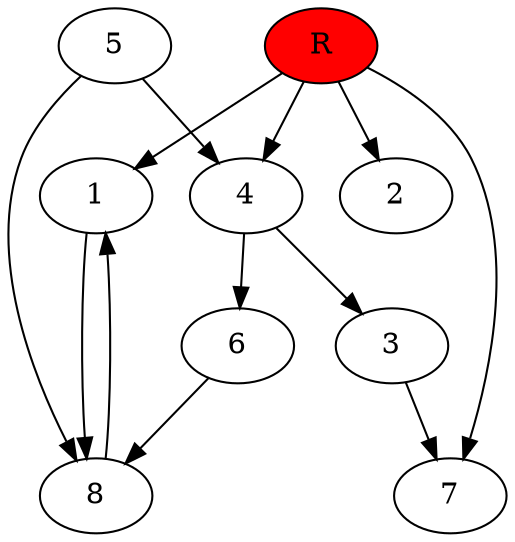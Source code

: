 digraph prb10664 {
	1
	2
	3
	4
	5
	6
	7
	8
	R [fillcolor="#ff0000" style=filled]
	1 -> 8
	3 -> 7
	4 -> 3
	4 -> 6
	5 -> 4
	5 -> 8
	6 -> 8
	8 -> 1
	R -> 1
	R -> 2
	R -> 4
	R -> 7
}

